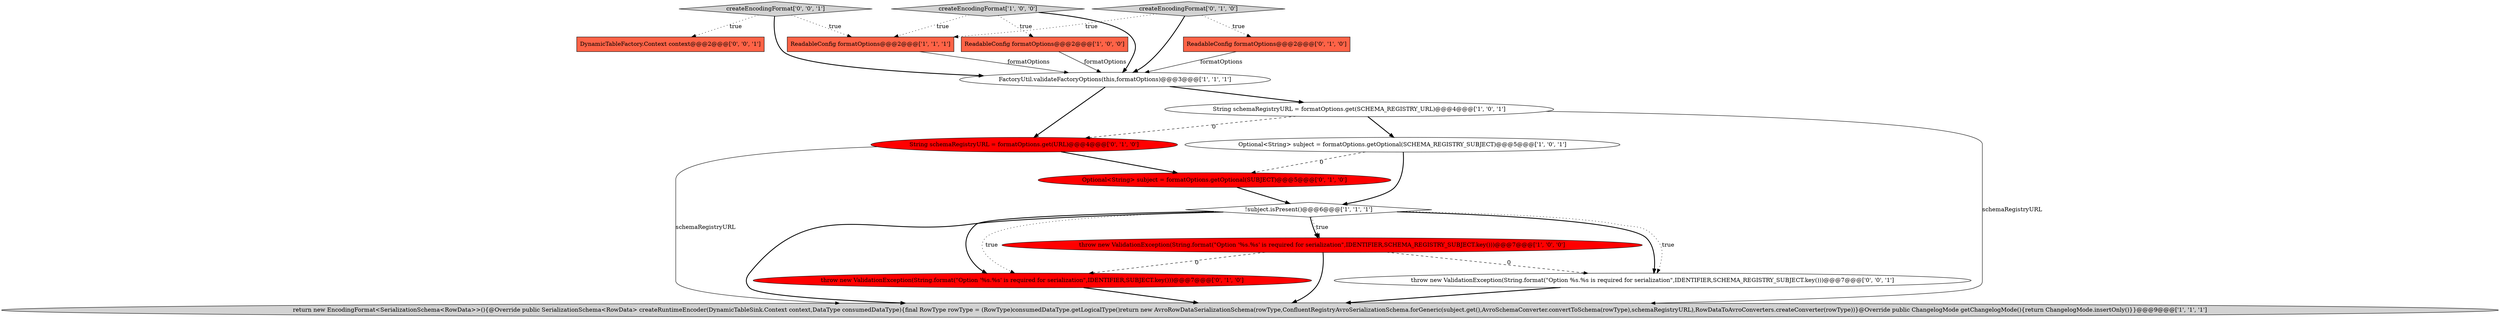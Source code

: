 digraph {
14 [style = filled, label = "throw new ValidationException(String.format(\"Option %s.%s is required for serialization\",IDENTIFIER,SCHEMA_REGISTRY_SUBJECT.key()))@@@7@@@['0', '0', '1']", fillcolor = white, shape = ellipse image = "AAA0AAABBB3BBB"];
8 [style = filled, label = "ReadableConfig formatOptions@@@2@@@['1', '1', '1']", fillcolor = tomato, shape = box image = "AAA0AAABBB1BBB"];
16 [style = filled, label = "createEncodingFormat['0', '0', '1']", fillcolor = lightgray, shape = diamond image = "AAA0AAABBB3BBB"];
4 [style = filled, label = "Optional<String> subject = formatOptions.getOptional(SCHEMA_REGISTRY_SUBJECT)@@@5@@@['1', '0', '1']", fillcolor = white, shape = ellipse image = "AAA0AAABBB1BBB"];
15 [style = filled, label = "DynamicTableFactory.Context context@@@2@@@['0', '0', '1']", fillcolor = tomato, shape = box image = "AAA0AAABBB3BBB"];
2 [style = filled, label = "String schemaRegistryURL = formatOptions.get(SCHEMA_REGISTRY_URL)@@@4@@@['1', '0', '1']", fillcolor = white, shape = ellipse image = "AAA0AAABBB1BBB"];
1 [style = filled, label = "createEncodingFormat['1', '0', '0']", fillcolor = lightgray, shape = diamond image = "AAA0AAABBB1BBB"];
10 [style = filled, label = "String schemaRegistryURL = formatOptions.get(URL)@@@4@@@['0', '1', '0']", fillcolor = red, shape = ellipse image = "AAA1AAABBB2BBB"];
13 [style = filled, label = "createEncodingFormat['0', '1', '0']", fillcolor = lightgray, shape = diamond image = "AAA0AAABBB2BBB"];
0 [style = filled, label = "ReadableConfig formatOptions@@@2@@@['1', '0', '0']", fillcolor = tomato, shape = box image = "AAA0AAABBB1BBB"];
12 [style = filled, label = "throw new ValidationException(String.format(\"Option '%s.%s' is required for serialization\",IDENTIFIER,SUBJECT.key()))@@@7@@@['0', '1', '0']", fillcolor = red, shape = ellipse image = "AAA1AAABBB2BBB"];
6 [style = filled, label = "return new EncodingFormat<SerializationSchema<RowData>>(){@Override public SerializationSchema<RowData> createRuntimeEncoder(DynamicTableSink.Context context,DataType consumedDataType){final RowType rowType = (RowType)consumedDataType.getLogicalType()return new AvroRowDataSerializationSchema(rowType,ConfluentRegistryAvroSerializationSchema.forGeneric(subject.get(),AvroSchemaConverter.convertToSchema(rowType),schemaRegistryURL),RowDataToAvroConverters.createConverter(rowType))}@Override public ChangelogMode getChangelogMode(){return ChangelogMode.insertOnly()}}@@@9@@@['1', '1', '1']", fillcolor = lightgray, shape = ellipse image = "AAA0AAABBB1BBB"];
5 [style = filled, label = "FactoryUtil.validateFactoryOptions(this,formatOptions)@@@3@@@['1', '1', '1']", fillcolor = white, shape = ellipse image = "AAA0AAABBB1BBB"];
7 [style = filled, label = "!subject.isPresent()@@@6@@@['1', '1', '1']", fillcolor = white, shape = diamond image = "AAA0AAABBB1BBB"];
9 [style = filled, label = "Optional<String> subject = formatOptions.getOptional(SUBJECT)@@@5@@@['0', '1', '0']", fillcolor = red, shape = ellipse image = "AAA1AAABBB2BBB"];
11 [style = filled, label = "ReadableConfig formatOptions@@@2@@@['0', '1', '0']", fillcolor = tomato, shape = box image = "AAA0AAABBB2BBB"];
3 [style = filled, label = "throw new ValidationException(String.format(\"Option '%s.%s' is required for serialization\",IDENTIFIER,SCHEMA_REGISTRY_SUBJECT.key()))@@@7@@@['1', '0', '0']", fillcolor = red, shape = ellipse image = "AAA1AAABBB1BBB"];
1->5 [style = bold, label=""];
5->10 [style = bold, label=""];
16->8 [style = dotted, label="true"];
0->5 [style = solid, label="formatOptions"];
7->12 [style = bold, label=""];
8->5 [style = solid, label="formatOptions"];
3->6 [style = bold, label=""];
9->7 [style = bold, label=""];
12->6 [style = bold, label=""];
2->4 [style = bold, label=""];
7->3 [style = bold, label=""];
4->7 [style = bold, label=""];
2->10 [style = dashed, label="0"];
7->12 [style = dotted, label="true"];
7->14 [style = bold, label=""];
4->9 [style = dashed, label="0"];
5->2 [style = bold, label=""];
3->12 [style = dashed, label="0"];
7->3 [style = dotted, label="true"];
13->8 [style = dotted, label="true"];
7->6 [style = bold, label=""];
1->8 [style = dotted, label="true"];
13->5 [style = bold, label=""];
16->5 [style = bold, label=""];
10->6 [style = solid, label="schemaRegistryURL"];
13->11 [style = dotted, label="true"];
10->9 [style = bold, label=""];
2->6 [style = solid, label="schemaRegistryURL"];
1->0 [style = dotted, label="true"];
3->14 [style = dashed, label="0"];
14->6 [style = bold, label=""];
16->15 [style = dotted, label="true"];
11->5 [style = solid, label="formatOptions"];
7->14 [style = dotted, label="true"];
}
